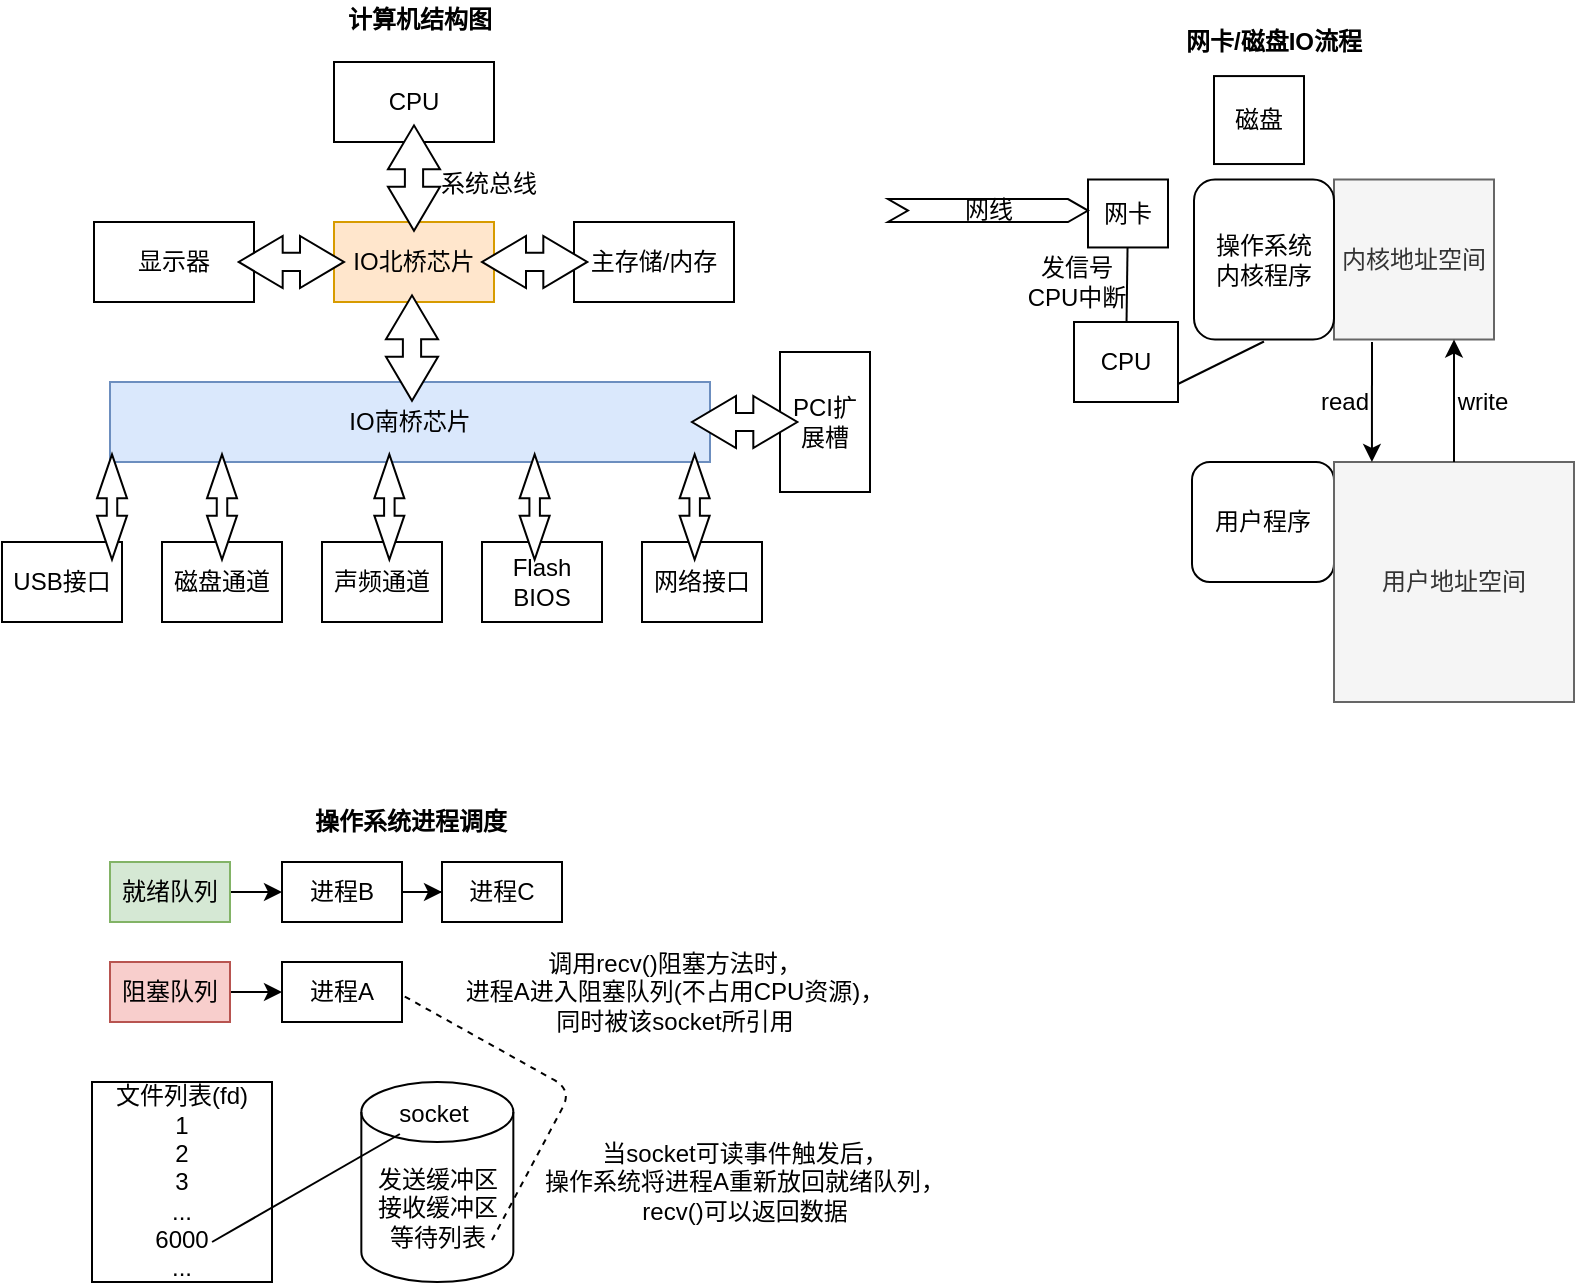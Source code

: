 <mxfile version="13.9.9" type="github">
  <diagram id="yQU9XVNkyh9_PEf1FD41" name="Page-1">
    <mxGraphModel dx="1422" dy="794" grid="1" gridSize="10" guides="1" tooltips="1" connect="1" arrows="1" fold="1" page="1" pageScale="1" pageWidth="827" pageHeight="1169" math="0" shadow="0">
      <root>
        <mxCell id="0" />
        <mxCell id="1" parent="0" />
        <mxCell id="0O0ggUQHUPl4NejqoUbk-1" value="IO北桥芯片" style="rounded=0;whiteSpace=wrap;html=1;fillColor=#ffe6cc;strokeColor=#d79b00;" parent="1" vertex="1">
          <mxGeometry x="191" y="120" width="80" height="40" as="geometry" />
        </mxCell>
        <mxCell id="0O0ggUQHUPl4NejqoUbk-2" value="CPU" style="rounded=0;whiteSpace=wrap;html=1;" parent="1" vertex="1">
          <mxGeometry x="191" y="40" width="80" height="40" as="geometry" />
        </mxCell>
        <mxCell id="0O0ggUQHUPl4NejqoUbk-3" value="显示器" style="rounded=0;whiteSpace=wrap;html=1;" parent="1" vertex="1">
          <mxGeometry x="71" y="120" width="80" height="40" as="geometry" />
        </mxCell>
        <mxCell id="0O0ggUQHUPl4NejqoUbk-4" value="主存储/内存" style="rounded=0;whiteSpace=wrap;html=1;" parent="1" vertex="1">
          <mxGeometry x="311" y="120" width="80" height="40" as="geometry" />
        </mxCell>
        <mxCell id="0O0ggUQHUPl4NejqoUbk-5" value="IO南桥芯片" style="rounded=0;whiteSpace=wrap;html=1;fillColor=#dae8fc;strokeColor=#6c8ebf;" parent="1" vertex="1">
          <mxGeometry x="79" y="200" width="300" height="40" as="geometry" />
        </mxCell>
        <mxCell id="0O0ggUQHUPl4NejqoUbk-6" value="USB接口" style="rounded=0;whiteSpace=wrap;html=1;" parent="1" vertex="1">
          <mxGeometry x="25" y="280" width="60" height="40" as="geometry" />
        </mxCell>
        <mxCell id="0O0ggUQHUPl4NejqoUbk-7" value="磁盘通道" style="rounded=0;whiteSpace=wrap;html=1;" parent="1" vertex="1">
          <mxGeometry x="105" y="280" width="60" height="40" as="geometry" />
        </mxCell>
        <mxCell id="0O0ggUQHUPl4NejqoUbk-8" value="声频通道" style="rounded=0;whiteSpace=wrap;html=1;" parent="1" vertex="1">
          <mxGeometry x="185" y="280" width="60" height="40" as="geometry" />
        </mxCell>
        <mxCell id="0O0ggUQHUPl4NejqoUbk-9" value="Flash BIOS" style="rounded=0;whiteSpace=wrap;html=1;" parent="1" vertex="1">
          <mxGeometry x="265" y="280" width="60" height="40" as="geometry" />
        </mxCell>
        <mxCell id="0O0ggUQHUPl4NejqoUbk-10" value="网络接口" style="rounded=0;whiteSpace=wrap;html=1;" parent="1" vertex="1">
          <mxGeometry x="345" y="280" width="60" height="40" as="geometry" />
        </mxCell>
        <mxCell id="0O0ggUQHUPl4NejqoUbk-11" value="PCI扩展槽" style="rounded=0;whiteSpace=wrap;html=1;" parent="1" vertex="1">
          <mxGeometry x="414" y="185" width="45" height="70" as="geometry" />
        </mxCell>
        <mxCell id="0O0ggUQHUPl4NejqoUbk-16" value="" style="html=1;shadow=0;dashed=0;align=center;verticalAlign=middle;shape=mxgraph.arrows2.twoWayArrow;dy=0.65;dx=22;rotation=90;" parent="1" vertex="1">
          <mxGeometry x="204.67" y="85" width="52.66" height="26.02" as="geometry" />
        </mxCell>
        <mxCell id="0O0ggUQHUPl4NejqoUbk-17" value="系统总线" style="text;html=1;strokeColor=none;fillColor=none;align=center;verticalAlign=middle;whiteSpace=wrap;rounded=0;" parent="1" vertex="1">
          <mxGeometry x="241" y="91.02" width="55" height="20" as="geometry" />
        </mxCell>
        <mxCell id="0O0ggUQHUPl4NejqoUbk-19" value="" style="html=1;shadow=0;dashed=0;align=center;verticalAlign=middle;shape=mxgraph.arrows2.twoWayArrow;dy=0.65;dx=22;rotation=90;" parent="1" vertex="1">
          <mxGeometry x="53.67" y="255" width="52.66" height="15" as="geometry" />
        </mxCell>
        <mxCell id="0O0ggUQHUPl4NejqoUbk-20" value="" style="html=1;shadow=0;dashed=0;align=center;verticalAlign=middle;shape=mxgraph.arrows2.twoWayArrow;dy=0.65;dx=22;rotation=90;" parent="1" vertex="1">
          <mxGeometry x="108.67" y="255" width="52.66" height="15" as="geometry" />
        </mxCell>
        <mxCell id="0O0ggUQHUPl4NejqoUbk-21" value="" style="html=1;shadow=0;dashed=0;align=center;verticalAlign=middle;shape=mxgraph.arrows2.twoWayArrow;dy=0.65;dx=22;rotation=90;" parent="1" vertex="1">
          <mxGeometry x="192.34" y="255" width="52.66" height="15" as="geometry" />
        </mxCell>
        <mxCell id="0O0ggUQHUPl4NejqoUbk-22" value="" style="html=1;shadow=0;dashed=0;align=center;verticalAlign=middle;shape=mxgraph.arrows2.twoWayArrow;dy=0.65;dx=22;rotation=90;" parent="1" vertex="1">
          <mxGeometry x="265" y="255" width="52.66" height="15" as="geometry" />
        </mxCell>
        <mxCell id="0O0ggUQHUPl4NejqoUbk-23" value="" style="html=1;shadow=0;dashed=0;align=center;verticalAlign=middle;shape=mxgraph.arrows2.twoWayArrow;dy=0.65;dx=22;rotation=90;" parent="1" vertex="1">
          <mxGeometry x="345" y="255" width="52.66" height="15" as="geometry" />
        </mxCell>
        <mxCell id="0O0ggUQHUPl4NejqoUbk-24" value="" style="html=1;shadow=0;dashed=0;align=center;verticalAlign=middle;shape=mxgraph.arrows2.twoWayArrow;dy=0.65;dx=22;rotation=90;" parent="1" vertex="1">
          <mxGeometry x="203.67" y="170" width="52.66" height="26.02" as="geometry" />
        </mxCell>
        <mxCell id="0O0ggUQHUPl4NejqoUbk-25" value="" style="html=1;shadow=0;dashed=0;align=center;verticalAlign=middle;shape=mxgraph.arrows2.twoWayArrow;dy=0.65;dx=22;rotation=0;" parent="1" vertex="1">
          <mxGeometry x="143.34" y="126.98" width="52.66" height="26.02" as="geometry" />
        </mxCell>
        <mxCell id="0O0ggUQHUPl4NejqoUbk-26" value="" style="html=1;shadow=0;dashed=0;align=center;verticalAlign=middle;shape=mxgraph.arrows2.twoWayArrow;dy=0.65;dx=22;rotation=0;" parent="1" vertex="1">
          <mxGeometry x="265" y="126.98" width="52.66" height="26.02" as="geometry" />
        </mxCell>
        <mxCell id="0O0ggUQHUPl4NejqoUbk-27" value="" style="html=1;shadow=0;dashed=0;align=center;verticalAlign=middle;shape=mxgraph.arrows2.twoWayArrow;dy=0.65;dx=22;rotation=0;" parent="1" vertex="1">
          <mxGeometry x="370" y="206.99" width="52.66" height="26.02" as="geometry" />
        </mxCell>
        <mxCell id="0O0ggUQHUPl4NejqoUbk-28" value="计算机结构图" style="text;html=1;strokeColor=none;fillColor=none;align=center;verticalAlign=middle;whiteSpace=wrap;rounded=0;fontStyle=1" parent="1" vertex="1">
          <mxGeometry x="177.33" y="9" width="113.67" height="20" as="geometry" />
        </mxCell>
        <mxCell id="0O0ggUQHUPl4NejqoUbk-29" value="网卡/磁盘IO流程" style="text;html=1;strokeColor=none;fillColor=none;align=center;verticalAlign=middle;whiteSpace=wrap;rounded=0;fontStyle=1" parent="1" vertex="1">
          <mxGeometry x="606" y="20" width="110" height="20" as="geometry" />
        </mxCell>
        <mxCell id="0O0ggUQHUPl4NejqoUbk-31" value="网卡" style="rounded=0;whiteSpace=wrap;html=1;" parent="1" vertex="1">
          <mxGeometry x="568" y="98.75" width="40" height="33.98" as="geometry" />
        </mxCell>
        <mxCell id="0O0ggUQHUPl4NejqoUbk-32" value="网线" style="html=1;shadow=0;dashed=0;align=center;verticalAlign=middle;shape=mxgraph.arrows2.arrow;dy=0;dx=10;notch=10;" parent="1" vertex="1">
          <mxGeometry x="468" y="108.52" width="100" height="11.48" as="geometry" />
        </mxCell>
        <mxCell id="0O0ggUQHUPl4NejqoUbk-34" value="内核地址空间" style="whiteSpace=wrap;html=1;aspect=fixed;fillColor=#f5f5f5;strokeColor=#666666;fontColor=#333333;" parent="1" vertex="1">
          <mxGeometry x="691" y="98.75" width="80" height="80" as="geometry" />
        </mxCell>
        <mxCell id="0O0ggUQHUPl4NejqoUbk-37" value="操作系统&lt;br&gt;内核程序" style="rounded=1;whiteSpace=wrap;html=1;" parent="1" vertex="1">
          <mxGeometry x="621" y="98.75" width="70" height="80" as="geometry" />
        </mxCell>
        <mxCell id="YSoHbs1g0Of7jDAoTYoA-1" value="磁盘" style="rounded=0;whiteSpace=wrap;html=1;" vertex="1" parent="1">
          <mxGeometry x="631" y="47.04" width="45" height="43.98" as="geometry" />
        </mxCell>
        <mxCell id="YSoHbs1g0Of7jDAoTYoA-2" value="用户程序" style="rounded=1;whiteSpace=wrap;html=1;" vertex="1" parent="1">
          <mxGeometry x="620" y="240" width="71" height="60" as="geometry" />
        </mxCell>
        <mxCell id="YSoHbs1g0Of7jDAoTYoA-3" value="用户地址空间" style="whiteSpace=wrap;html=1;aspect=fixed;fillColor=#f5f5f5;strokeColor=#666666;fontColor=#333333;" vertex="1" parent="1">
          <mxGeometry x="691" y="240" width="120" height="120" as="geometry" />
        </mxCell>
        <mxCell id="YSoHbs1g0Of7jDAoTYoA-6" value="" style="endArrow=classic;html=1;entryX=0.158;entryY=0;entryDx=0;entryDy=0;entryPerimeter=0;" edge="1" parent="1" target="YSoHbs1g0Of7jDAoTYoA-3">
          <mxGeometry width="50" height="50" relative="1" as="geometry">
            <mxPoint x="710" y="180" as="sourcePoint" />
            <mxPoint x="440" y="370" as="targetPoint" />
          </mxGeometry>
        </mxCell>
        <mxCell id="YSoHbs1g0Of7jDAoTYoA-7" value="read" style="text;html=1;align=center;verticalAlign=middle;resizable=0;points=[];autosize=1;" vertex="1" parent="1">
          <mxGeometry x="676" y="200" width="40" height="20" as="geometry" />
        </mxCell>
        <mxCell id="YSoHbs1g0Of7jDAoTYoA-8" value="" style="endArrow=classic;html=1;entryX=0.75;entryY=1;entryDx=0;entryDy=0;" edge="1" parent="1" source="YSoHbs1g0Of7jDAoTYoA-3" target="0O0ggUQHUPl4NejqoUbk-34">
          <mxGeometry width="50" height="50" relative="1" as="geometry">
            <mxPoint x="390" y="420" as="sourcePoint" />
            <mxPoint x="440" y="370" as="targetPoint" />
          </mxGeometry>
        </mxCell>
        <mxCell id="YSoHbs1g0Of7jDAoTYoA-9" value="write" style="text;html=1;align=center;verticalAlign=middle;resizable=0;points=[];autosize=1;" vertex="1" parent="1">
          <mxGeometry x="745" y="200" width="40" height="20" as="geometry" />
        </mxCell>
        <mxCell id="YSoHbs1g0Of7jDAoTYoA-10" value="CPU" style="rounded=0;whiteSpace=wrap;html=1;" vertex="1" parent="1">
          <mxGeometry x="561" y="170" width="52" height="40" as="geometry" />
        </mxCell>
        <mxCell id="YSoHbs1g0Of7jDAoTYoA-11" value="" style="endArrow=none;html=1;" edge="1" parent="1" source="YSoHbs1g0Of7jDAoTYoA-10" target="0O0ggUQHUPl4NejqoUbk-31">
          <mxGeometry width="50" height="50" relative="1" as="geometry">
            <mxPoint x="530" y="196.02" as="sourcePoint" />
            <mxPoint x="585" y="146" as="targetPoint" />
          </mxGeometry>
        </mxCell>
        <mxCell id="YSoHbs1g0Of7jDAoTYoA-14" value="发信号&lt;br&gt;CPU中断" style="text;html=1;align=center;verticalAlign=middle;resizable=0;points=[];autosize=1;" vertex="1" parent="1">
          <mxGeometry x="532" y="134.73" width="60" height="30" as="geometry" />
        </mxCell>
        <mxCell id="YSoHbs1g0Of7jDAoTYoA-16" value="" style="endArrow=none;html=1;entryX=0.5;entryY=1;entryDx=0;entryDy=0;exitX=1;exitY=0.75;exitDx=0;exitDy=0;" edge="1" parent="1">
          <mxGeometry width="50" height="50" relative="1" as="geometry">
            <mxPoint x="613" y="201" as="sourcePoint" />
            <mxPoint x="656" y="179.75" as="targetPoint" />
          </mxGeometry>
        </mxCell>
        <mxCell id="YSoHbs1g0Of7jDAoTYoA-17" value="操作系统进程调度" style="text;html=1;align=center;verticalAlign=middle;resizable=0;points=[];autosize=1;fontStyle=1" vertex="1" parent="1">
          <mxGeometry x="174" y="410" width="110" height="20" as="geometry" />
        </mxCell>
        <mxCell id="YSoHbs1g0Of7jDAoTYoA-25" value="" style="edgeStyle=orthogonalEdgeStyle;rounded=0;orthogonalLoop=1;jettySize=auto;html=1;entryX=0;entryY=0.5;entryDx=0;entryDy=0;" edge="1" parent="1" source="YSoHbs1g0Of7jDAoTYoA-18">
          <mxGeometry relative="1" as="geometry">
            <mxPoint x="165" y="455" as="targetPoint" />
          </mxGeometry>
        </mxCell>
        <mxCell id="YSoHbs1g0Of7jDAoTYoA-18" value="就绪队列" style="whiteSpace=wrap;html=1;fillColor=#d5e8d4;strokeColor=#82b366;" vertex="1" parent="1">
          <mxGeometry x="79" y="440" width="60" height="30" as="geometry" />
        </mxCell>
        <mxCell id="YSoHbs1g0Of7jDAoTYoA-30" value="" style="edgeStyle=orthogonalEdgeStyle;rounded=0;orthogonalLoop=1;jettySize=auto;html=1;" edge="1" parent="1" source="YSoHbs1g0Of7jDAoTYoA-21" target="YSoHbs1g0Of7jDAoTYoA-22">
          <mxGeometry relative="1" as="geometry" />
        </mxCell>
        <mxCell id="YSoHbs1g0Of7jDAoTYoA-21" value="进程B" style="whiteSpace=wrap;html=1;" vertex="1" parent="1">
          <mxGeometry x="165" y="440" width="60" height="30" as="geometry" />
        </mxCell>
        <mxCell id="YSoHbs1g0Of7jDAoTYoA-22" value="进程C" style="whiteSpace=wrap;html=1;" vertex="1" parent="1">
          <mxGeometry x="245" y="440" width="60" height="30" as="geometry" />
        </mxCell>
        <mxCell id="YSoHbs1g0Of7jDAoTYoA-31" value="" style="edgeStyle=orthogonalEdgeStyle;rounded=0;orthogonalLoop=1;jettySize=auto;html=1;entryX=0;entryY=0.5;entryDx=0;entryDy=0;" edge="1" parent="1" source="YSoHbs1g0Of7jDAoTYoA-32" target="YSoHbs1g0Of7jDAoTYoA-33">
          <mxGeometry relative="1" as="geometry" />
        </mxCell>
        <mxCell id="YSoHbs1g0Of7jDAoTYoA-32" value="阻塞队列" style="whiteSpace=wrap;html=1;fillColor=#f8cecc;strokeColor=#b85450;" vertex="1" parent="1">
          <mxGeometry x="79" y="490" width="60" height="30" as="geometry" />
        </mxCell>
        <mxCell id="YSoHbs1g0Of7jDAoTYoA-33" value="进程A" style="whiteSpace=wrap;html=1;" vertex="1" parent="1">
          <mxGeometry x="165" y="490" width="60" height="30" as="geometry" />
        </mxCell>
        <mxCell id="YSoHbs1g0Of7jDAoTYoA-34" value="文件列表(fd)&lt;br&gt;1&lt;br&gt;2&lt;br&gt;3&lt;br&gt;...&lt;br&gt;6000&lt;br&gt;..." style="whiteSpace=wrap;html=1;" vertex="1" parent="1">
          <mxGeometry x="70" y="550" width="90" height="100" as="geometry" />
        </mxCell>
        <mxCell id="YSoHbs1g0Of7jDAoTYoA-35" value="发送缓冲区&lt;br&gt;接收缓冲区&lt;br&gt;等待列表" style="shape=cylinder3;whiteSpace=wrap;html=1;boundedLbl=1;backgroundOutline=1;size=15;align=center;" vertex="1" parent="1">
          <mxGeometry x="204.67" y="550" width="76" height="100" as="geometry" />
        </mxCell>
        <mxCell id="YSoHbs1g0Of7jDAoTYoA-36" value="" style="endArrow=none;dashed=1;html=1;entryX=1;entryY=0.75;entryDx=0;entryDy=0;" edge="1" parent="1">
          <mxGeometry width="50" height="50" relative="1" as="geometry">
            <mxPoint x="270" y="629" as="sourcePoint" />
            <mxPoint x="225" y="506.5" as="targetPoint" />
            <Array as="points">
              <mxPoint x="310" y="554" />
            </Array>
          </mxGeometry>
        </mxCell>
        <mxCell id="YSoHbs1g0Of7jDAoTYoA-37" value="socket" style="text;html=1;strokeColor=none;fillColor=none;align=center;verticalAlign=middle;whiteSpace=wrap;rounded=0;" vertex="1" parent="1">
          <mxGeometry x="221.33" y="556" width="40" height="20" as="geometry" />
        </mxCell>
        <mxCell id="YSoHbs1g0Of7jDAoTYoA-38" value="" style="endArrow=none;html=1;exitX=0.667;exitY=0.8;exitDx=0;exitDy=0;exitPerimeter=0;" edge="1" parent="1" source="YSoHbs1g0Of7jDAoTYoA-34" target="YSoHbs1g0Of7jDAoTYoA-37">
          <mxGeometry width="50" height="50" relative="1" as="geometry">
            <mxPoint x="390" y="450" as="sourcePoint" />
            <mxPoint x="440" y="400" as="targetPoint" />
          </mxGeometry>
        </mxCell>
        <mxCell id="YSoHbs1g0Of7jDAoTYoA-39" value="调用recv()阻塞方法时，&lt;br&gt;进程A进入阻塞队列(不占用CPU资源)，&lt;br&gt;同时被该socket所引用" style="text;html=1;align=center;verticalAlign=middle;resizable=0;points=[];autosize=1;" vertex="1" parent="1">
          <mxGeometry x="251" y="480" width="220" height="50" as="geometry" />
        </mxCell>
        <mxCell id="YSoHbs1g0Of7jDAoTYoA-40" value="当socket可读事件触发后，&lt;br&gt;操作系统将进程A重新放回就绪队列，&lt;br&gt;recv()可以返回数据" style="text;html=1;align=center;verticalAlign=middle;resizable=0;points=[];autosize=1;" vertex="1" parent="1">
          <mxGeometry x="286.33" y="575" width="220" height="50" as="geometry" />
        </mxCell>
      </root>
    </mxGraphModel>
  </diagram>
</mxfile>

